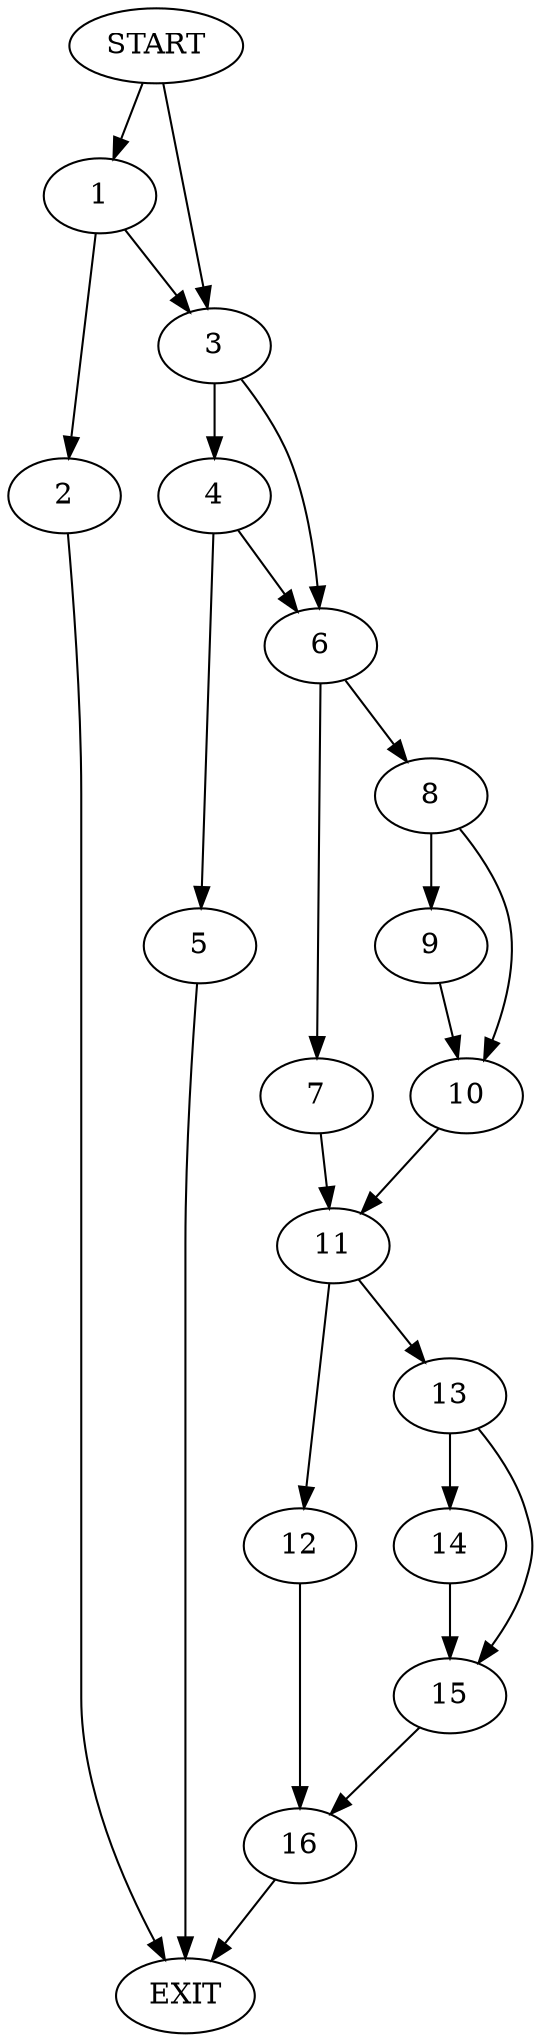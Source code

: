 digraph { 
0 [label="START"];
1;
2;
3;
4;
5;
6;
7;
8;
9;
10;
11;
12;
13;
14;
15;
16;
17[label="EXIT"];
0 -> 1;
0 -> 3;
1 -> 2;
1 -> 3;
2 -> 17;
3 -> 4;
3 -> 6;
4 -> 5;
4 -> 6;
5 -> 17;
6 -> 7;
6 -> 8;
7 -> 11;
8 -> 9;
8 -> 10;
9 -> 10;
10 -> 11;
11 -> 12;
11 -> 13;
12 -> 16;
13 -> 14;
13 -> 15;
14 -> 15;
15 -> 16;
16 -> 17;
}